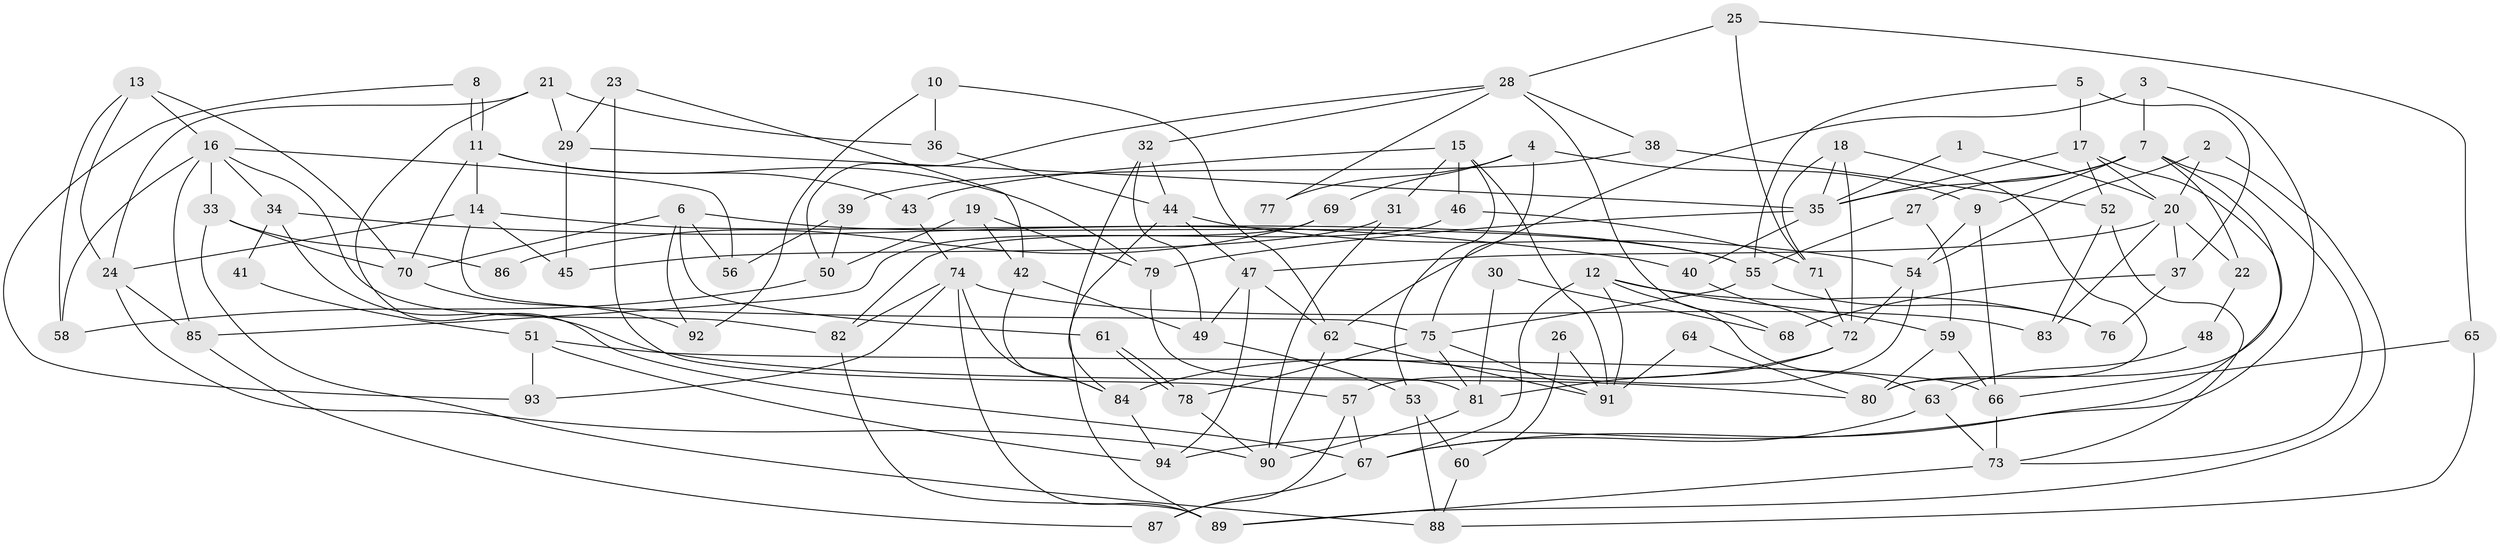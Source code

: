 // coarse degree distribution, {2: 0.11864406779661017, 6: 0.0847457627118644, 3: 0.1694915254237288, 5: 0.22033898305084745, 4: 0.15254237288135594, 8: 0.06779661016949153, 9: 0.0847457627118644, 7: 0.1016949152542373}
// Generated by graph-tools (version 1.1) at 2025/52/02/27/25 19:52:05]
// undirected, 94 vertices, 188 edges
graph export_dot {
graph [start="1"]
  node [color=gray90,style=filled];
  1;
  2;
  3;
  4;
  5;
  6;
  7;
  8;
  9;
  10;
  11;
  12;
  13;
  14;
  15;
  16;
  17;
  18;
  19;
  20;
  21;
  22;
  23;
  24;
  25;
  26;
  27;
  28;
  29;
  30;
  31;
  32;
  33;
  34;
  35;
  36;
  37;
  38;
  39;
  40;
  41;
  42;
  43;
  44;
  45;
  46;
  47;
  48;
  49;
  50;
  51;
  52;
  53;
  54;
  55;
  56;
  57;
  58;
  59;
  60;
  61;
  62;
  63;
  64;
  65;
  66;
  67;
  68;
  69;
  70;
  71;
  72;
  73;
  74;
  75;
  76;
  77;
  78;
  79;
  80;
  81;
  82;
  83;
  84;
  85;
  86;
  87;
  88;
  89;
  90;
  91;
  92;
  93;
  94;
  1 -- 20;
  1 -- 35;
  2 -- 54;
  2 -- 89;
  2 -- 20;
  3 -- 7;
  3 -- 94;
  3 -- 62;
  4 -- 9;
  4 -- 75;
  4 -- 69;
  4 -- 77;
  5 -- 55;
  5 -- 17;
  5 -- 37;
  6 -- 70;
  6 -- 55;
  6 -- 56;
  6 -- 61;
  6 -- 92;
  7 -- 73;
  7 -- 35;
  7 -- 9;
  7 -- 22;
  7 -- 27;
  7 -- 80;
  8 -- 93;
  8 -- 11;
  8 -- 11;
  9 -- 54;
  9 -- 66;
  10 -- 92;
  10 -- 62;
  10 -- 36;
  11 -- 14;
  11 -- 43;
  11 -- 70;
  11 -- 79;
  12 -- 91;
  12 -- 59;
  12 -- 63;
  12 -- 67;
  12 -- 76;
  13 -- 24;
  13 -- 16;
  13 -- 58;
  13 -- 70;
  14 -- 55;
  14 -- 24;
  14 -- 45;
  14 -- 75;
  15 -- 91;
  15 -- 31;
  15 -- 43;
  15 -- 46;
  15 -- 53;
  16 -- 34;
  16 -- 82;
  16 -- 33;
  16 -- 56;
  16 -- 58;
  16 -- 85;
  17 -- 67;
  17 -- 20;
  17 -- 35;
  17 -- 52;
  18 -- 71;
  18 -- 72;
  18 -- 35;
  18 -- 80;
  19 -- 79;
  19 -- 42;
  19 -- 50;
  20 -- 47;
  20 -- 22;
  20 -- 37;
  20 -- 83;
  21 -- 36;
  21 -- 67;
  21 -- 24;
  21 -- 29;
  22 -- 48;
  23 -- 42;
  23 -- 29;
  23 -- 57;
  24 -- 90;
  24 -- 85;
  25 -- 28;
  25 -- 65;
  25 -- 71;
  26 -- 60;
  26 -- 91;
  27 -- 59;
  27 -- 55;
  28 -- 38;
  28 -- 50;
  28 -- 32;
  28 -- 68;
  28 -- 77;
  29 -- 35;
  29 -- 45;
  30 -- 68;
  30 -- 81;
  31 -- 90;
  31 -- 45;
  32 -- 44;
  32 -- 49;
  32 -- 84;
  33 -- 70;
  33 -- 86;
  33 -- 88;
  34 -- 40;
  34 -- 80;
  34 -- 41;
  35 -- 40;
  35 -- 79;
  36 -- 44;
  37 -- 68;
  37 -- 76;
  38 -- 52;
  38 -- 39;
  39 -- 50;
  39 -- 56;
  40 -- 72;
  41 -- 51;
  42 -- 84;
  42 -- 49;
  43 -- 74;
  44 -- 89;
  44 -- 54;
  44 -- 47;
  46 -- 71;
  46 -- 82;
  47 -- 62;
  47 -- 49;
  47 -- 94;
  48 -- 63;
  49 -- 53;
  50 -- 58;
  51 -- 94;
  51 -- 66;
  51 -- 93;
  52 -- 73;
  52 -- 83;
  53 -- 60;
  53 -- 88;
  54 -- 57;
  54 -- 72;
  55 -- 76;
  55 -- 75;
  57 -- 87;
  57 -- 67;
  59 -- 66;
  59 -- 80;
  60 -- 88;
  61 -- 78;
  61 -- 78;
  62 -- 90;
  62 -- 91;
  63 -- 67;
  63 -- 73;
  64 -- 91;
  64 -- 80;
  65 -- 66;
  65 -- 88;
  66 -- 73;
  67 -- 87;
  69 -- 85;
  69 -- 86;
  70 -- 92;
  71 -- 72;
  72 -- 81;
  72 -- 84;
  73 -- 89;
  74 -- 83;
  74 -- 82;
  74 -- 84;
  74 -- 89;
  74 -- 93;
  75 -- 78;
  75 -- 81;
  75 -- 91;
  78 -- 90;
  79 -- 81;
  81 -- 90;
  82 -- 89;
  84 -- 94;
  85 -- 87;
}

